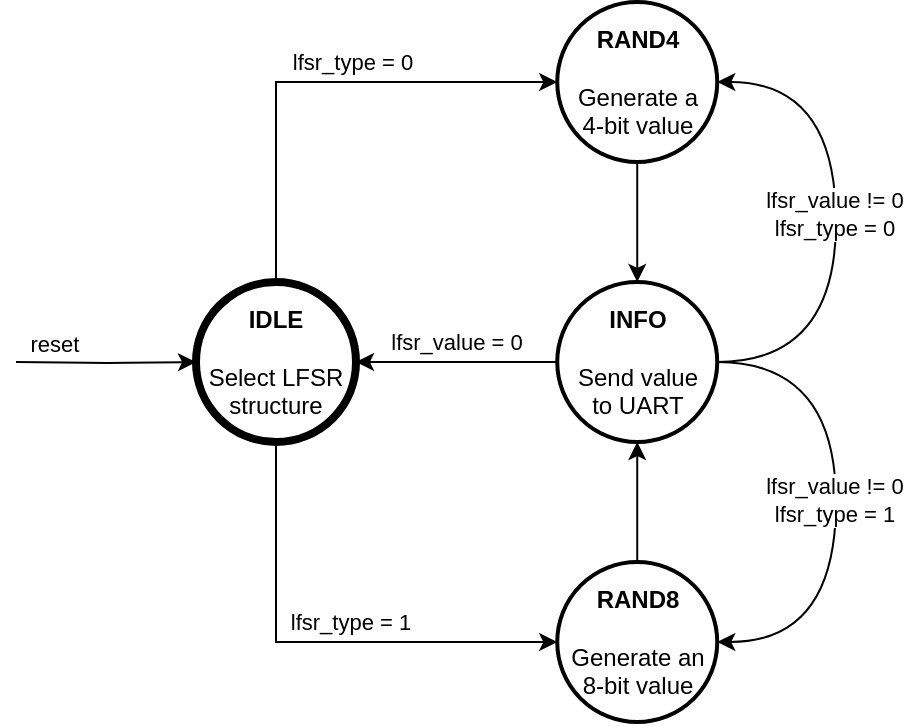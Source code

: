 <mxfile version="13.10.9" type="device"><diagram id="RBy_zCEgqkF027KUcmOb" name="Page-1"><mxGraphModel dx="555" dy="715" grid="1" gridSize="10" guides="1" tooltips="1" connect="1" arrows="1" fold="1" page="1" pageScale="1" pageWidth="850" pageHeight="1100" math="0" shadow="0"><root><mxCell id="0"/><mxCell id="1" parent="0"/><mxCell id="W91lB6UaDboaPvY7WZ9t-7" value="" style="edgeStyle=orthogonalEdgeStyle;rounded=1;orthogonalLoop=1;jettySize=auto;html=1;strokeColor=#000000;strokeWidth=1;" parent="1" target="W91lB6UaDboaPvY7WZ9t-6" edge="1"><mxGeometry relative="1" as="geometry"><mxPoint x="130" y="510" as="sourcePoint"/></mxGeometry></mxCell><mxCell id="W91lB6UaDboaPvY7WZ9t-8" value="reset" style="edgeLabel;html=1;align=center;verticalAlign=middle;resizable=0;points=[];" parent="W91lB6UaDboaPvY7WZ9t-7" vertex="1" connectable="0"><mxGeometry x="-0.29" relative="1" as="geometry"><mxPoint x="-13.0" y="-10" as="offset"/></mxGeometry></mxCell><mxCell id="W91lB6UaDboaPvY7WZ9t-12" value="" style="edgeStyle=orthogonalEdgeStyle;rounded=1;orthogonalLoop=1;jettySize=auto;html=1;strokeColor=#000000;strokeWidth=1;startArrow=classic;startFill=1;endArrow=none;endFill=0;" parent="1" source="W91lB6UaDboaPvY7WZ9t-6" target="W91lB6UaDboaPvY7WZ9t-11" edge="1"><mxGeometry relative="1" as="geometry"/></mxCell><mxCell id="W91lB6UaDboaPvY7WZ9t-13" value="lfsr_value = 0" style="edgeLabel;html=1;align=center;verticalAlign=middle;resizable=0;points=[];" parent="W91lB6UaDboaPvY7WZ9t-12" vertex="1" connectable="0"><mxGeometry x="-0.183" y="-1" relative="1" as="geometry"><mxPoint x="9" y="-11" as="offset"/></mxGeometry></mxCell><mxCell id="uBZVrvGe5pTsUlpv87Cc-3" style="edgeStyle=orthogonalEdgeStyle;rounded=0;orthogonalLoop=1;jettySize=auto;html=1;exitX=0.5;exitY=0;exitDx=0;exitDy=0;entryX=0;entryY=0.5;entryDx=0;entryDy=0;startArrow=none;startFill=0;endArrow=classic;endFill=1;" edge="1" parent="1" source="W91lB6UaDboaPvY7WZ9t-6" target="W91lB6UaDboaPvY7WZ9t-14"><mxGeometry relative="1" as="geometry"/></mxCell><mxCell id="uBZVrvGe5pTsUlpv87Cc-6" value="lfsr_type = 0" style="edgeLabel;html=1;align=center;verticalAlign=middle;resizable=0;points=[];" vertex="1" connectable="0" parent="uBZVrvGe5pTsUlpv87Cc-3"><mxGeometry x="0.266" y="-1" relative="1" as="geometry"><mxPoint x="-15" y="-11" as="offset"/></mxGeometry></mxCell><mxCell id="uBZVrvGe5pTsUlpv87Cc-4" style="edgeStyle=orthogonalEdgeStyle;rounded=0;orthogonalLoop=1;jettySize=auto;html=1;exitX=0.5;exitY=1;exitDx=0;exitDy=0;entryX=0;entryY=0.5;entryDx=0;entryDy=0;startArrow=none;startFill=0;endArrow=classic;endFill=1;" edge="1" parent="1" source="W91lB6UaDboaPvY7WZ9t-6" target="uBZVrvGe5pTsUlpv87Cc-1"><mxGeometry relative="1" as="geometry"/></mxCell><mxCell id="uBZVrvGe5pTsUlpv87Cc-5" value="lfsr_type = 1" style="edgeLabel;html=1;align=center;verticalAlign=middle;resizable=0;points=[];" vertex="1" connectable="0" parent="uBZVrvGe5pTsUlpv87Cc-4"><mxGeometry x="0.282" relative="1" as="geometry"><mxPoint x="-17" y="-10" as="offset"/></mxGeometry></mxCell><mxCell id="W91lB6UaDboaPvY7WZ9t-6" value="&lt;div&gt;&lt;b&gt;IDLE&lt;/b&gt;&lt;/div&gt;&lt;div&gt;&lt;b&gt;&lt;br&gt;&lt;/b&gt;&lt;/div&gt;&lt;div&gt;Select LFSR structure&lt;/div&gt;" style="rounded=1;whiteSpace=wrap;html=1;strokeWidth=4;fillColor=none;arcSize=50;overflow=visible;" parent="1" vertex="1"><mxGeometry x="220" y="470" width="80" height="80" as="geometry"/></mxCell><mxCell id="uBZVrvGe5pTsUlpv87Cc-17" style="edgeStyle=orthogonalEdgeStyle;orthogonalLoop=1;jettySize=auto;html=1;exitX=1;exitY=0.5;exitDx=0;exitDy=0;startArrow=none;startFill=0;endArrow=classic;endFill=1;curved=1;entryX=1;entryY=0.5;entryDx=0;entryDy=0;" edge="1" parent="1" source="W91lB6UaDboaPvY7WZ9t-11" target="W91lB6UaDboaPvY7WZ9t-14"><mxGeometry relative="1" as="geometry"><mxPoint x="530" y="430" as="targetPoint"/><Array as="points"><mxPoint x="540" y="510"/><mxPoint x="540" y="370"/></Array></mxGeometry></mxCell><mxCell id="uBZVrvGe5pTsUlpv87Cc-18" value="&lt;div&gt;lfsr_value != 0&lt;/div&gt;&lt;div&gt;lfsr_type = 0&lt;br&gt;&lt;/div&gt;" style="edgeLabel;html=1;align=center;verticalAlign=middle;resizable=0;points=[];" vertex="1" connectable="0" parent="uBZVrvGe5pTsUlpv87Cc-17"><mxGeometry x="0.174" y="1" relative="1" as="geometry"><mxPoint y="18.62" as="offset"/></mxGeometry></mxCell><mxCell id="uBZVrvGe5pTsUlpv87Cc-19" style="edgeStyle=orthogonalEdgeStyle;curved=1;orthogonalLoop=1;jettySize=auto;html=1;exitX=1;exitY=0.5;exitDx=0;exitDy=0;entryX=1;entryY=0.5;entryDx=0;entryDy=0;startArrow=none;startFill=0;endArrow=classic;endFill=1;" edge="1" parent="1" source="W91lB6UaDboaPvY7WZ9t-11" target="uBZVrvGe5pTsUlpv87Cc-1"><mxGeometry relative="1" as="geometry"><Array as="points"><mxPoint x="540" y="510"/><mxPoint x="540" y="650"/></Array></mxGeometry></mxCell><mxCell id="uBZVrvGe5pTsUlpv87Cc-20" value="&lt;div&gt;lfsr_value != 0&lt;/div&gt;&lt;div&gt;lfsr_type = 1&lt;br&gt;&lt;/div&gt;" style="edgeLabel;html=1;align=center;verticalAlign=middle;resizable=0;points=[];" vertex="1" connectable="0" parent="uBZVrvGe5pTsUlpv87Cc-19"><mxGeometry x="-0.168" y="-1" relative="1" as="geometry"><mxPoint y="20.38" as="offset"/></mxGeometry></mxCell><mxCell id="W91lB6UaDboaPvY7WZ9t-11" value="&lt;div&gt;&lt;b&gt;INFO&lt;/b&gt;&lt;/div&gt;&lt;div&gt;&lt;b&gt;&lt;br&gt;&lt;/b&gt;&lt;/div&gt;&lt;div&gt;Send value&lt;/div&gt;&lt;div&gt;to UART&lt;br&gt;&lt;/div&gt;" style="rounded=1;whiteSpace=wrap;html=1;strokeWidth=2;fillColor=none;arcSize=50;overflow=visible;" parent="1" vertex="1"><mxGeometry x="400.62" y="470" width="80" height="80" as="geometry"/></mxCell><mxCell id="uBZVrvGe5pTsUlpv87Cc-2" style="edgeStyle=orthogonalEdgeStyle;rounded=0;orthogonalLoop=1;jettySize=auto;html=1;exitX=0.5;exitY=1;exitDx=0;exitDy=0;entryX=0.5;entryY=0;entryDx=0;entryDy=0;startArrow=none;startFill=0;endArrow=classic;endFill=1;" edge="1" parent="1" source="W91lB6UaDboaPvY7WZ9t-14" target="W91lB6UaDboaPvY7WZ9t-11"><mxGeometry relative="1" as="geometry"/></mxCell><mxCell id="W91lB6UaDboaPvY7WZ9t-14" value="&lt;div&gt;&lt;b&gt;RAND4&lt;/b&gt;&lt;/div&gt;&lt;div&gt;&lt;br&gt;&lt;/div&gt;&lt;div&gt;Generate a&lt;br&gt;4-bit value&lt;b&gt;&lt;br&gt;&lt;/b&gt;&lt;/div&gt;" style="rounded=1;whiteSpace=wrap;html=1;strokeWidth=2;fillColor=none;arcSize=50;overflow=visible;" parent="1" vertex="1"><mxGeometry x="400.62" y="330" width="80" height="80" as="geometry"/></mxCell><mxCell id="uBZVrvGe5pTsUlpv87Cc-7" style="edgeStyle=orthogonalEdgeStyle;rounded=0;orthogonalLoop=1;jettySize=auto;html=1;exitX=0.5;exitY=0;exitDx=0;exitDy=0;entryX=0.5;entryY=1;entryDx=0;entryDy=0;startArrow=none;startFill=0;endArrow=classic;endFill=1;" edge="1" parent="1" source="uBZVrvGe5pTsUlpv87Cc-1" target="W91lB6UaDboaPvY7WZ9t-11"><mxGeometry relative="1" as="geometry"/></mxCell><mxCell id="uBZVrvGe5pTsUlpv87Cc-1" value="&lt;div&gt;&lt;b&gt;RAND8&lt;/b&gt;&lt;/div&gt;&lt;div&gt;&lt;br&gt;&lt;/div&gt;&lt;div&gt;Generate an&lt;br&gt;8-bit value&lt;b&gt;&lt;br&gt;&lt;/b&gt;&lt;/div&gt;" style="rounded=1;whiteSpace=wrap;html=1;strokeWidth=2;fillColor=none;arcSize=50;overflow=visible;" vertex="1" parent="1"><mxGeometry x="400.62" y="610" width="80" height="80" as="geometry"/></mxCell></root></mxGraphModel></diagram></mxfile>